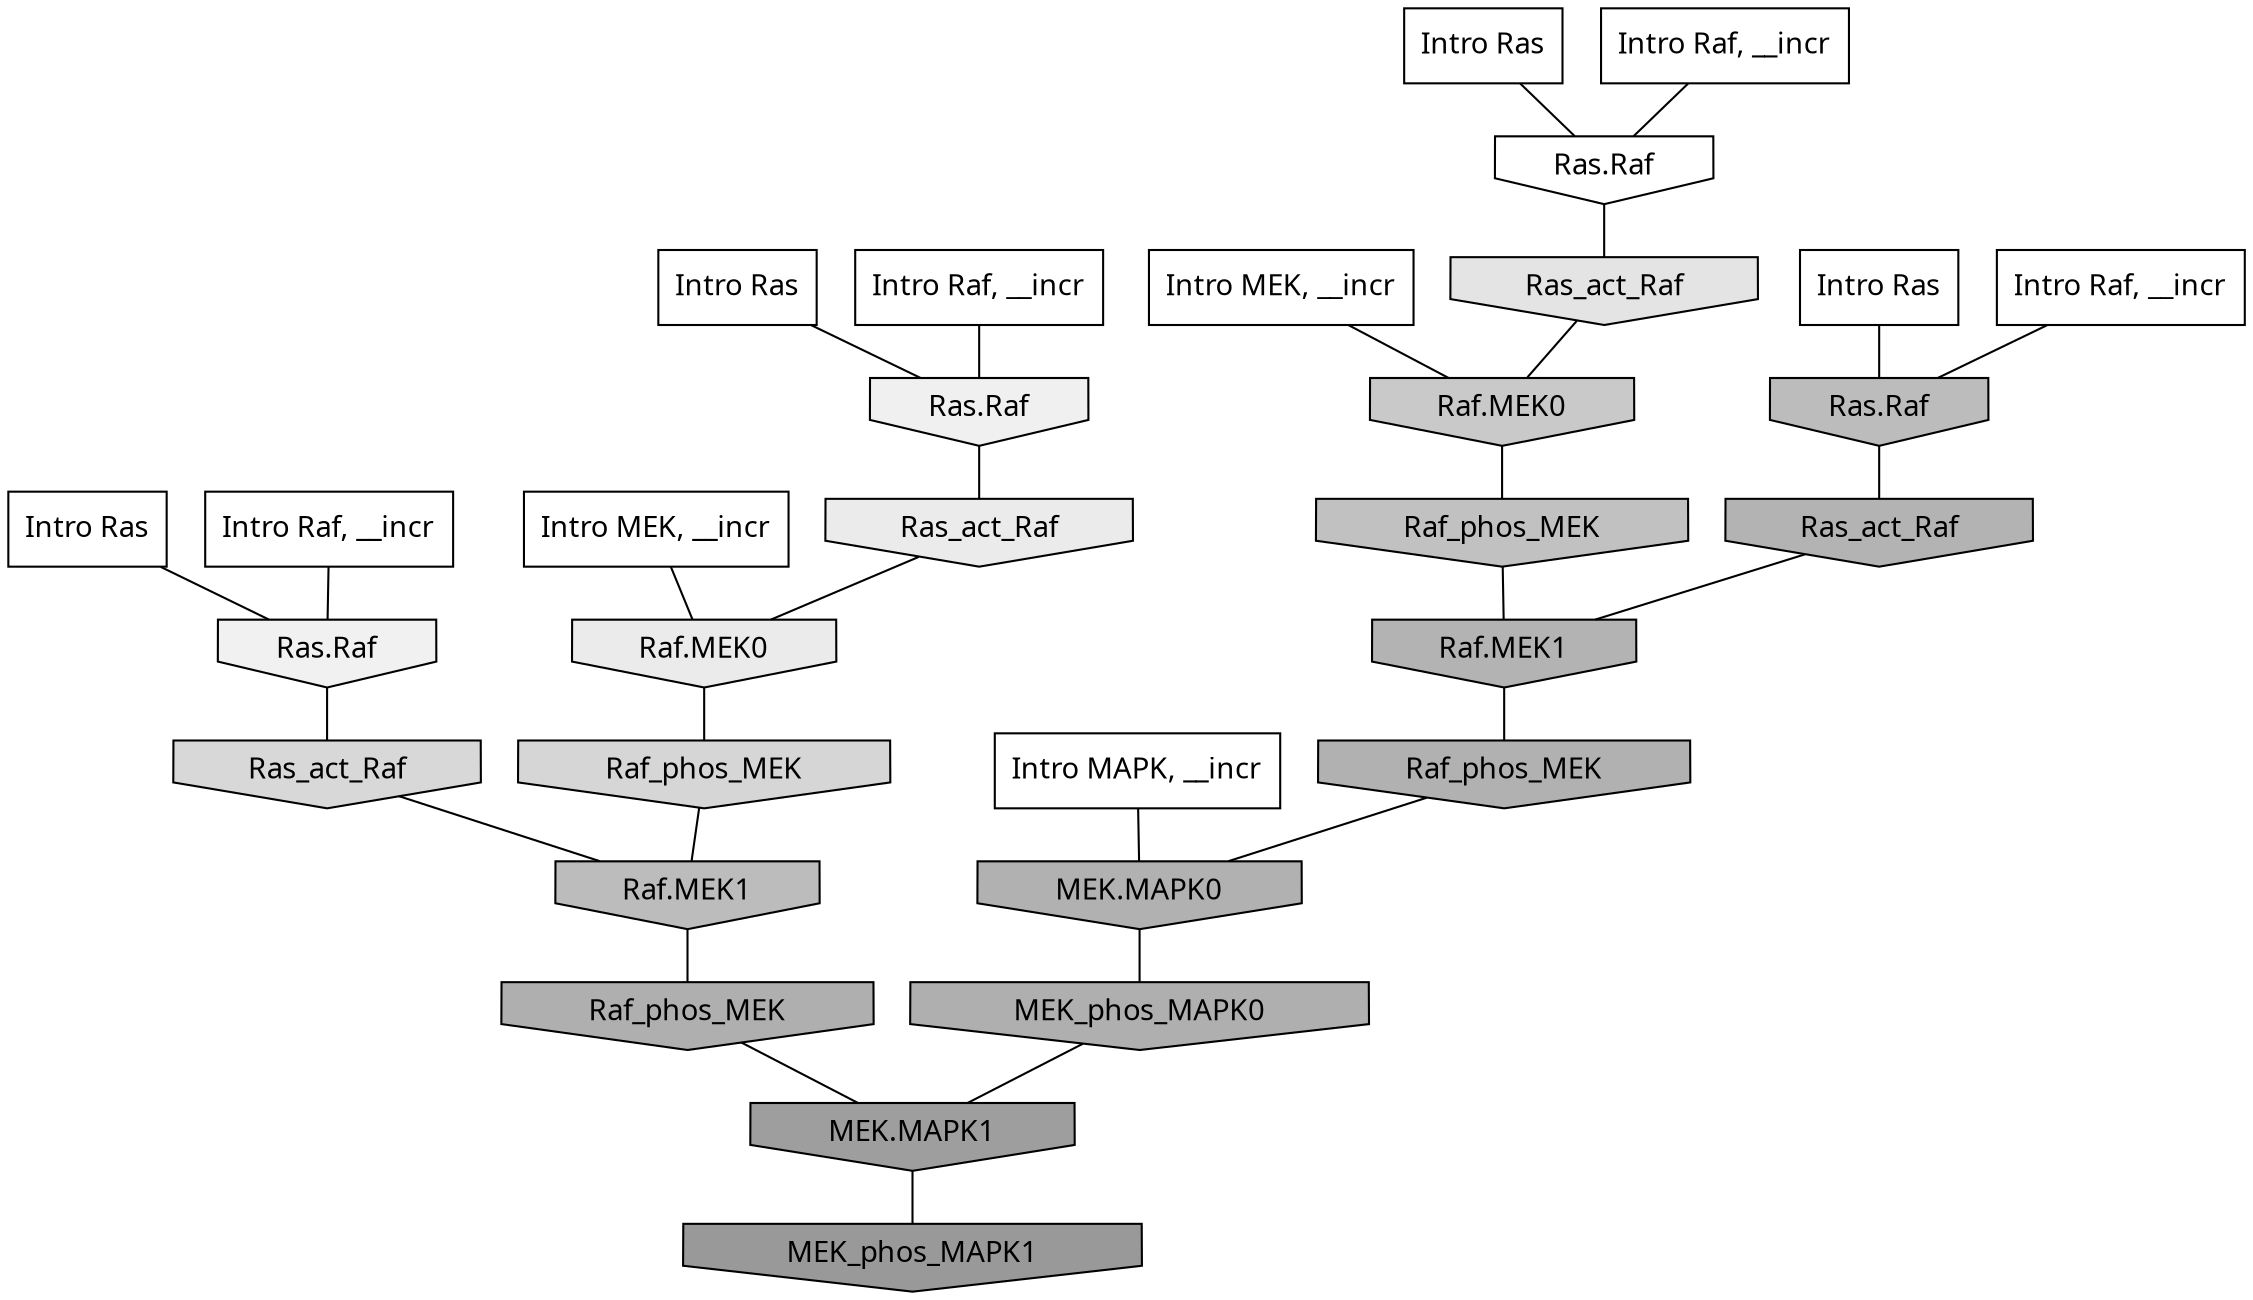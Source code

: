 digraph G{
  rankdir="TB";
  ranksep=0.30;
  node [fontname="CMU Serif"];
  edge [fontname="CMU Serif"];
  
  25 [label="Intro Ras", shape=rectangle, style=filled, fillcolor="0.000 0.000 1.000"]
  
  54 [label="Intro Ras", shape=rectangle, style=filled, fillcolor="0.000 0.000 1.000"]
  
  55 [label="Intro Ras", shape=rectangle, style=filled, fillcolor="0.000 0.000 1.000"]
  
  82 [label="Intro Ras", shape=rectangle, style=filled, fillcolor="0.000 0.000 1.000"]
  
  137 [label="Intro Raf, __incr", shape=rectangle, style=filled, fillcolor="0.000 0.000 1.000"]
  
  203 [label="Intro Raf, __incr", shape=rectangle, style=filled, fillcolor="0.000 0.000 1.000"]
  
  699 [label="Intro Raf, __incr", shape=rectangle, style=filled, fillcolor="0.000 0.000 1.000"]
  
  772 [label="Intro Raf, __incr", shape=rectangle, style=filled, fillcolor="0.000 0.000 1.000"]
  
  1243 [label="Intro MEK, __incr", shape=rectangle, style=filled, fillcolor="0.000 0.000 1.000"]
  
  1360 [label="Intro MEK, __incr", shape=rectangle, style=filled, fillcolor="0.000 0.000 1.000"]
  
  2588 [label="Intro MAPK, __incr", shape=rectangle, style=filled, fillcolor="0.000 0.000 1.000"]
  
  3235 [label="Ras.Raf", shape=invhouse, style=filled, fillcolor="0.000 0.000 1.000"]
  
  3745 [label="Ras.Raf", shape=invhouse, style=filled, fillcolor="0.000 0.000 0.944"]
  
  3807 [label="Ras.Raf", shape=invhouse, style=filled, fillcolor="0.000 0.000 0.938"]
  
  4072 [label="Ras_act_Raf", shape=invhouse, style=filled, fillcolor="0.000 0.000 0.921"]
  
  4075 [label="Raf.MEK0", shape=invhouse, style=filled, fillcolor="0.000 0.000 0.921"]
  
  4482 [label="Ras_act_Raf", shape=invhouse, style=filled, fillcolor="0.000 0.000 0.894"]
  
  5290 [label="Ras_act_Raf", shape=invhouse, style=filled, fillcolor="0.000 0.000 0.845"]
  
  5426 [label="Raf_phos_MEK", shape=invhouse, style=filled, fillcolor="0.000 0.000 0.839"]
  
  6384 [label="Raf.MEK0", shape=invhouse, style=filled, fillcolor="0.000 0.000 0.788"]
  
  7240 [label="Raf_phos_MEK", shape=invhouse, style=filled, fillcolor="0.000 0.000 0.757"]
  
  7857 [label="Raf.MEK1", shape=invhouse, style=filled, fillcolor="0.000 0.000 0.738"]
  
  7893 [label="Ras.Raf", shape=invhouse, style=filled, fillcolor="0.000 0.000 0.737"]
  
  9018 [label="Ras_act_Raf", shape=invhouse, style=filled, fillcolor="0.000 0.000 0.703"]
  
  9020 [label="Raf.MEK1", shape=invhouse, style=filled, fillcolor="0.000 0.000 0.703"]
  
  9537 [label="Raf_phos_MEK", shape=invhouse, style=filled, fillcolor="0.000 0.000 0.692"]
  
  9539 [label="MEK.MAPK0", shape=invhouse, style=filled, fillcolor="0.000 0.000 0.692"]
  
  9776 [label="MEK_phos_MAPK0", shape=invhouse, style=filled, fillcolor="0.000 0.000 0.686"]
  
  9884 [label="Raf_phos_MEK", shape=invhouse, style=filled, fillcolor="0.000 0.000 0.684"]
  
  13555 [label="MEK.MAPK1", shape=invhouse, style=filled, fillcolor="0.000 0.000 0.618"]
  
  14904 [label="MEK_phos_MAPK1", shape=invhouse, style=filled, fillcolor="0.000 0.000 0.600"]
  
  
  13555 -> 14904 [dir=none, color="0.000 0.000 0.000"] 
  9884 -> 13555 [dir=none, color="0.000 0.000 0.000"] 
  9776 -> 13555 [dir=none, color="0.000 0.000 0.000"] 
  9539 -> 9776 [dir=none, color="0.000 0.000 0.000"] 
  9537 -> 9539 [dir=none, color="0.000 0.000 0.000"] 
  9020 -> 9537 [dir=none, color="0.000 0.000 0.000"] 
  9018 -> 9020 [dir=none, color="0.000 0.000 0.000"] 
  7893 -> 9018 [dir=none, color="0.000 0.000 0.000"] 
  7857 -> 9884 [dir=none, color="0.000 0.000 0.000"] 
  7240 -> 9020 [dir=none, color="0.000 0.000 0.000"] 
  6384 -> 7240 [dir=none, color="0.000 0.000 0.000"] 
  5426 -> 7857 [dir=none, color="0.000 0.000 0.000"] 
  5290 -> 7857 [dir=none, color="0.000 0.000 0.000"] 
  4482 -> 6384 [dir=none, color="0.000 0.000 0.000"] 
  4075 -> 5426 [dir=none, color="0.000 0.000 0.000"] 
  4072 -> 4075 [dir=none, color="0.000 0.000 0.000"] 
  3807 -> 4072 [dir=none, color="0.000 0.000 0.000"] 
  3745 -> 5290 [dir=none, color="0.000 0.000 0.000"] 
  3235 -> 4482 [dir=none, color="0.000 0.000 0.000"] 
  2588 -> 9539 [dir=none, color="0.000 0.000 0.000"] 
  1360 -> 6384 [dir=none, color="0.000 0.000 0.000"] 
  1243 -> 4075 [dir=none, color="0.000 0.000 0.000"] 
  772 -> 3807 [dir=none, color="0.000 0.000 0.000"] 
  699 -> 3235 [dir=none, color="0.000 0.000 0.000"] 
  203 -> 7893 [dir=none, color="0.000 0.000 0.000"] 
  137 -> 3745 [dir=none, color="0.000 0.000 0.000"] 
  82 -> 3235 [dir=none, color="0.000 0.000 0.000"] 
  55 -> 3807 [dir=none, color="0.000 0.000 0.000"] 
  54 -> 7893 [dir=none, color="0.000 0.000 0.000"] 
  25 -> 3745 [dir=none, color="0.000 0.000 0.000"] 
  
  }
